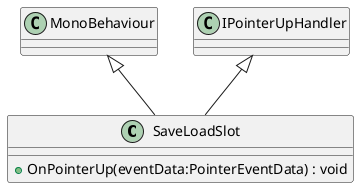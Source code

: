 @startuml
class SaveLoadSlot {
    + OnPointerUp(eventData:PointerEventData) : void
}
MonoBehaviour <|-- SaveLoadSlot
IPointerUpHandler <|-- SaveLoadSlot
@enduml
